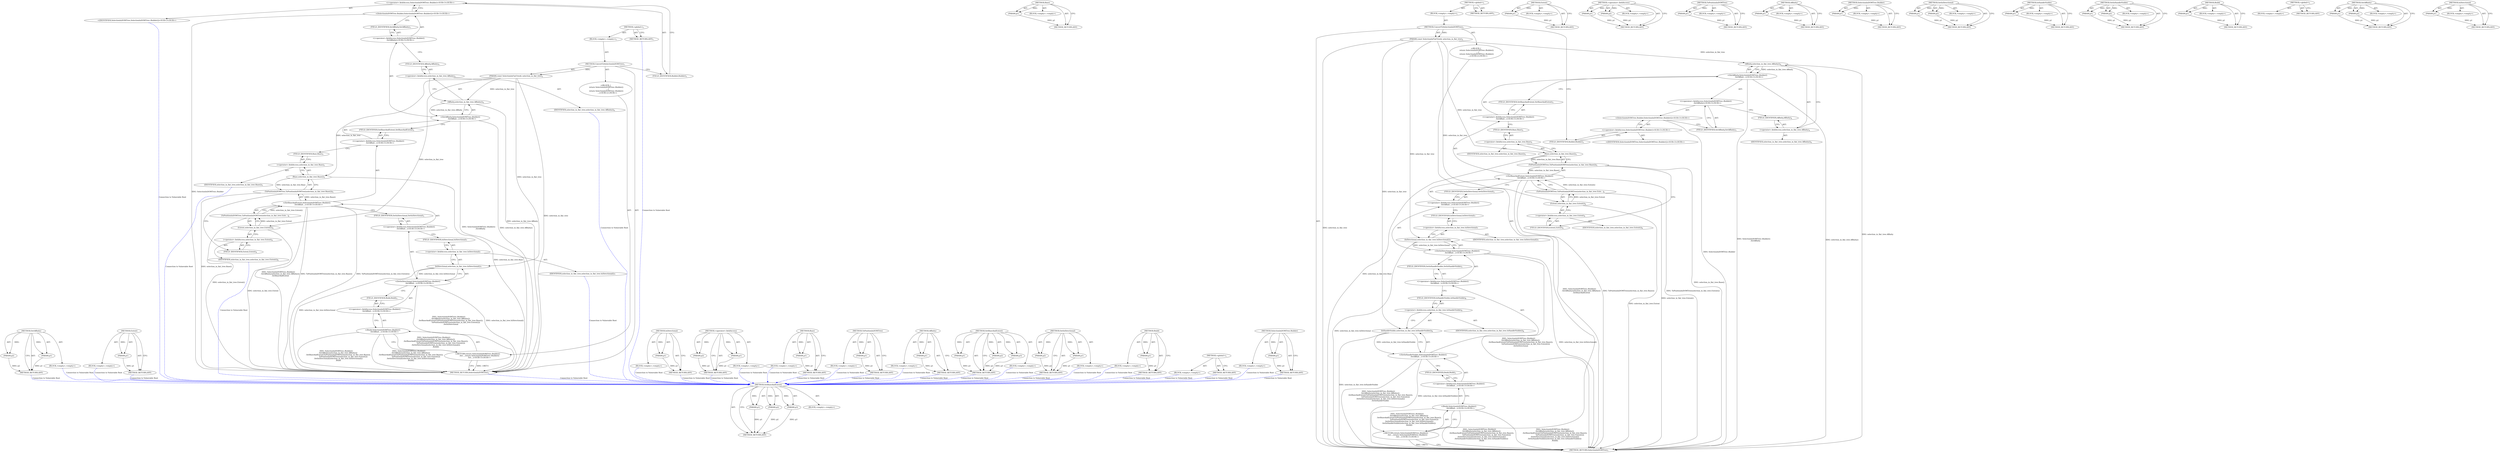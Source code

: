digraph "SelectionInDOMTree.Builder" {
vulnerable_91 [label=<(METHOD,SetBaseAndExtent)>];
vulnerable_92 [label=<(PARAM,p1)>];
vulnerable_93 [label=<(PARAM,p2)>];
vulnerable_94 [label=<(PARAM,p3)>];
vulnerable_95 [label=<(BLOCK,&lt;empty&gt;,&lt;empty&gt;)>];
vulnerable_96 [label=<(METHOD_RETURN,ANY)>];
vulnerable_114 [label=<(METHOD,Base)>];
vulnerable_115 [label=<(PARAM,p1)>];
vulnerable_116 [label=<(BLOCK,&lt;empty&gt;,&lt;empty&gt;)>];
vulnerable_117 [label=<(METHOD_RETURN,ANY)>];
vulnerable_6 [label=<(METHOD,&lt;global&gt;)<SUB>1</SUB>>];
vulnerable_7 [label=<(BLOCK,&lt;empty&gt;,&lt;empty&gt;)<SUB>1</SUB>>];
vulnerable_8 [label=<(METHOD,ConvertToSelectionInDOMTree)<SUB>1</SUB>>];
vulnerable_9 [label=<(PARAM,const SelectionInFlatTree&amp; selection_in_flat_tree)<SUB>2</SUB>>];
vulnerable_10 [label="<(BLOCK,{
  return SelectionInDOMTree::Builder()
      ...,{
  return SelectionInDOMTree::Builder()
      ...)<SUB>2</SUB>>"];
vulnerable_11 [label="<(RETURN,return SelectionInDOMTree::Builder()
      .Set...,return SelectionInDOMTree::Builder()
      .Set...)<SUB>3</SUB>>"];
vulnerable_12 [label="<(Build,SelectionInDOMTree::Builder()
      .SetAffinit...)<SUB>3</SUB>>"];
vulnerable_13 [label="<(&lt;operator&gt;.fieldAccess,SelectionInDOMTree::Builder()
      .SetAffinit...)<SUB>3</SUB>>"];
vulnerable_14 [label="<(SetIsHandleVisible,SelectionInDOMTree::Builder()
      .SetAffinit...)<SUB>3</SUB>>"];
vulnerable_15 [label="<(&lt;operator&gt;.fieldAccess,SelectionInDOMTree::Builder()
      .SetAffinit...)<SUB>3</SUB>>"];
vulnerable_16 [label="<(SetIsDirectional,SelectionInDOMTree::Builder()
      .SetAffinit...)<SUB>3</SUB>>"];
vulnerable_17 [label="<(&lt;operator&gt;.fieldAccess,SelectionInDOMTree::Builder()
      .SetAffinit...)<SUB>3</SUB>>"];
vulnerable_18 [label="<(SetBaseAndExtent,SelectionInDOMTree::Builder()
      .SetAffinit...)<SUB>3</SUB>>"];
vulnerable_19 [label="<(&lt;operator&gt;.fieldAccess,SelectionInDOMTree::Builder()
      .SetAffinit...)<SUB>3</SUB>>"];
vulnerable_20 [label="<(SetAffinity,SelectionInDOMTree::Builder()
      .SetAffinit...)<SUB>3</SUB>>"];
vulnerable_21 [label="<(&lt;operator&gt;.fieldAccess,SelectionInDOMTree::Builder()
      .SetAffinity)<SUB>3</SUB>>"];
vulnerable_22 [label="<(SelectionInDOMTree.Builder,SelectionInDOMTree::Builder())<SUB>3</SUB>>"];
vulnerable_23 [label="<(&lt;operator&gt;.fieldAccess,SelectionInDOMTree::Builder)<SUB>3</SUB>>"];
vulnerable_24 [label="<(IDENTIFIER,SelectionInDOMTree,SelectionInDOMTree::Builder())<SUB>3</SUB>>"];
vulnerable_25 [label=<(FIELD_IDENTIFIER,Builder,Builder)<SUB>3</SUB>>];
vulnerable_26 [label=<(FIELD_IDENTIFIER,SetAffinity,SetAffinity)<SUB>3</SUB>>];
vulnerable_27 [label=<(Affinity,selection_in_flat_tree.Affinity())<SUB>4</SUB>>];
vulnerable_28 [label=<(&lt;operator&gt;.fieldAccess,selection_in_flat_tree.Affinity)<SUB>4</SUB>>];
vulnerable_29 [label=<(IDENTIFIER,selection_in_flat_tree,selection_in_flat_tree.Affinity())<SUB>4</SUB>>];
vulnerable_30 [label=<(FIELD_IDENTIFIER,Affinity,Affinity)<SUB>4</SUB>>];
vulnerable_31 [label=<(FIELD_IDENTIFIER,SetBaseAndExtent,SetBaseAndExtent)<SUB>3</SUB>>];
vulnerable_32 [label=<(ToPositionInDOMTree,ToPositionInDOMTree(selection_in_flat_tree.Base()))<SUB>5</SUB>>];
vulnerable_33 [label=<(Base,selection_in_flat_tree.Base())<SUB>5</SUB>>];
vulnerable_34 [label=<(&lt;operator&gt;.fieldAccess,selection_in_flat_tree.Base)<SUB>5</SUB>>];
vulnerable_35 [label=<(IDENTIFIER,selection_in_flat_tree,selection_in_flat_tree.Base())<SUB>5</SUB>>];
vulnerable_36 [label=<(FIELD_IDENTIFIER,Base,Base)<SUB>5</SUB>>];
vulnerable_37 [label=<(ToPositionInDOMTree,ToPositionInDOMTree(selection_in_flat_tree.Exte...)<SUB>6</SUB>>];
vulnerable_38 [label=<(Extent,selection_in_flat_tree.Extent())<SUB>6</SUB>>];
vulnerable_39 [label=<(&lt;operator&gt;.fieldAccess,selection_in_flat_tree.Extent)<SUB>6</SUB>>];
vulnerable_40 [label=<(IDENTIFIER,selection_in_flat_tree,selection_in_flat_tree.Extent())<SUB>6</SUB>>];
vulnerable_41 [label=<(FIELD_IDENTIFIER,Extent,Extent)<SUB>6</SUB>>];
vulnerable_42 [label=<(FIELD_IDENTIFIER,SetIsDirectional,SetIsDirectional)<SUB>3</SUB>>];
vulnerable_43 [label=<(IsDirectional,selection_in_flat_tree.IsDirectional())<SUB>7</SUB>>];
vulnerable_44 [label=<(&lt;operator&gt;.fieldAccess,selection_in_flat_tree.IsDirectional)<SUB>7</SUB>>];
vulnerable_45 [label=<(IDENTIFIER,selection_in_flat_tree,selection_in_flat_tree.IsDirectional())<SUB>7</SUB>>];
vulnerable_46 [label=<(FIELD_IDENTIFIER,IsDirectional,IsDirectional)<SUB>7</SUB>>];
vulnerable_47 [label=<(FIELD_IDENTIFIER,SetIsHandleVisible,SetIsHandleVisible)<SUB>3</SUB>>];
vulnerable_48 [label=<(IsHandleVisible,selection_in_flat_tree.IsHandleVisible())<SUB>8</SUB>>];
vulnerable_49 [label=<(&lt;operator&gt;.fieldAccess,selection_in_flat_tree.IsHandleVisible)<SUB>8</SUB>>];
vulnerable_50 [label=<(IDENTIFIER,selection_in_flat_tree,selection_in_flat_tree.IsHandleVisible())<SUB>8</SUB>>];
vulnerable_51 [label=<(FIELD_IDENTIFIER,IsHandleVisible,IsHandleVisible)<SUB>8</SUB>>];
vulnerable_52 [label=<(FIELD_IDENTIFIER,Build,Build)<SUB>3</SUB>>];
vulnerable_53 [label=<(METHOD_RETURN,SelectionInDOMTree)<SUB>1</SUB>>];
vulnerable_55 [label=<(METHOD_RETURN,ANY)<SUB>1</SUB>>];
vulnerable_118 [label=<(METHOD,Extent)>];
vulnerable_119 [label=<(PARAM,p1)>];
vulnerable_120 [label=<(BLOCK,&lt;empty&gt;,&lt;empty&gt;)>];
vulnerable_121 [label=<(METHOD_RETURN,ANY)>];
vulnerable_76 [label=<(METHOD,&lt;operator&gt;.fieldAccess)>];
vulnerable_77 [label=<(PARAM,p1)>];
vulnerable_78 [label=<(PARAM,p2)>];
vulnerable_79 [label=<(BLOCK,&lt;empty&gt;,&lt;empty&gt;)>];
vulnerable_80 [label=<(METHOD_RETURN,ANY)>];
vulnerable_110 [label=<(METHOD,ToPositionInDOMTree)>];
vulnerable_111 [label=<(PARAM,p1)>];
vulnerable_112 [label=<(BLOCK,&lt;empty&gt;,&lt;empty&gt;)>];
vulnerable_113 [label=<(METHOD_RETURN,ANY)>];
vulnerable_106 [label=<(METHOD,Affinity)>];
vulnerable_107 [label=<(PARAM,p1)>];
vulnerable_108 [label=<(BLOCK,&lt;empty&gt;,&lt;empty&gt;)>];
vulnerable_109 [label=<(METHOD_RETURN,ANY)>];
vulnerable_102 [label=<(METHOD,SelectionInDOMTree.Builder)>];
vulnerable_103 [label=<(PARAM,p1)>];
vulnerable_104 [label=<(BLOCK,&lt;empty&gt;,&lt;empty&gt;)>];
vulnerable_105 [label=<(METHOD_RETURN,ANY)>];
vulnerable_86 [label=<(METHOD,SetIsDirectional)>];
vulnerable_87 [label=<(PARAM,p1)>];
vulnerable_88 [label=<(PARAM,p2)>];
vulnerable_89 [label=<(BLOCK,&lt;empty&gt;,&lt;empty&gt;)>];
vulnerable_90 [label=<(METHOD_RETURN,ANY)>];
vulnerable_126 [label=<(METHOD,IsHandleVisible)>];
vulnerable_127 [label=<(PARAM,p1)>];
vulnerable_128 [label=<(BLOCK,&lt;empty&gt;,&lt;empty&gt;)>];
vulnerable_129 [label=<(METHOD_RETURN,ANY)>];
vulnerable_81 [label=<(METHOD,SetIsHandleVisible)>];
vulnerable_82 [label=<(PARAM,p1)>];
vulnerable_83 [label=<(PARAM,p2)>];
vulnerable_84 [label=<(BLOCK,&lt;empty&gt;,&lt;empty&gt;)>];
vulnerable_85 [label=<(METHOD_RETURN,ANY)>];
vulnerable_72 [label=<(METHOD,Build)>];
vulnerable_73 [label=<(PARAM,p1)>];
vulnerable_74 [label=<(BLOCK,&lt;empty&gt;,&lt;empty&gt;)>];
vulnerable_75 [label=<(METHOD_RETURN,ANY)>];
vulnerable_66 [label=<(METHOD,&lt;global&gt;)<SUB>1</SUB>>];
vulnerable_67 [label=<(BLOCK,&lt;empty&gt;,&lt;empty&gt;)>];
vulnerable_68 [label=<(METHOD_RETURN,ANY)>];
vulnerable_97 [label=<(METHOD,SetAffinity)>];
vulnerable_98 [label=<(PARAM,p1)>];
vulnerable_99 [label=<(PARAM,p2)>];
vulnerable_100 [label=<(BLOCK,&lt;empty&gt;,&lt;empty&gt;)>];
vulnerable_101 [label=<(METHOD_RETURN,ANY)>];
vulnerable_122 [label=<(METHOD,IsDirectional)>];
vulnerable_123 [label=<(PARAM,p1)>];
vulnerable_124 [label=<(BLOCK,&lt;empty&gt;,&lt;empty&gt;)>];
vulnerable_125 [label=<(METHOD_RETURN,ANY)>];
fixed_85 [label=<(METHOD,SetAffinity)>];
fixed_86 [label=<(PARAM,p1)>];
fixed_87 [label=<(PARAM,p2)>];
fixed_88 [label=<(BLOCK,&lt;empty&gt;,&lt;empty&gt;)>];
fixed_89 [label=<(METHOD_RETURN,ANY)>];
fixed_106 [label=<(METHOD,Extent)>];
fixed_107 [label=<(PARAM,p1)>];
fixed_108 [label=<(BLOCK,&lt;empty&gt;,&lt;empty&gt;)>];
fixed_109 [label=<(METHOD_RETURN,ANY)>];
fixed_6 [label=<(METHOD,&lt;global&gt;)<SUB>1</SUB>>];
fixed_7 [label=<(BLOCK,&lt;empty&gt;,&lt;empty&gt;)<SUB>1</SUB>>];
fixed_8 [label=<(METHOD,ConvertToSelectionInDOMTree)<SUB>1</SUB>>];
fixed_9 [label=<(PARAM,const SelectionInFlatTree&amp; selection_in_flat_tree)<SUB>2</SUB>>];
fixed_10 [label="<(BLOCK,{
  return SelectionInDOMTree::Builder()
      ...,{
  return SelectionInDOMTree::Builder()
      ...)<SUB>2</SUB>>"];
fixed_11 [label="<(RETURN,return SelectionInDOMTree::Builder()
      .Set...,return SelectionInDOMTree::Builder()
      .Set...)<SUB>3</SUB>>"];
fixed_12 [label="<(Build,SelectionInDOMTree::Builder()
      .SetAffinit...)<SUB>3</SUB>>"];
fixed_13 [label="<(&lt;operator&gt;.fieldAccess,SelectionInDOMTree::Builder()
      .SetAffinit...)<SUB>3</SUB>>"];
fixed_14 [label="<(SetIsDirectional,SelectionInDOMTree::Builder()
      .SetAffinit...)<SUB>3</SUB>>"];
fixed_15 [label="<(&lt;operator&gt;.fieldAccess,SelectionInDOMTree::Builder()
      .SetAffinit...)<SUB>3</SUB>>"];
fixed_16 [label="<(SetBaseAndExtent,SelectionInDOMTree::Builder()
      .SetAffinit...)<SUB>3</SUB>>"];
fixed_17 [label="<(&lt;operator&gt;.fieldAccess,SelectionInDOMTree::Builder()
      .SetAffinit...)<SUB>3</SUB>>"];
fixed_18 [label="<(SetAffinity,SelectionInDOMTree::Builder()
      .SetAffinit...)<SUB>3</SUB>>"];
fixed_19 [label="<(&lt;operator&gt;.fieldAccess,SelectionInDOMTree::Builder()
      .SetAffinity)<SUB>3</SUB>>"];
fixed_20 [label="<(SelectionInDOMTree.Builder,SelectionInDOMTree::Builder())<SUB>3</SUB>>"];
fixed_21 [label="<(&lt;operator&gt;.fieldAccess,SelectionInDOMTree::Builder)<SUB>3</SUB>>"];
fixed_22 [label="<(IDENTIFIER,SelectionInDOMTree,SelectionInDOMTree::Builder())<SUB>3</SUB>>"];
fixed_23 [label=<(FIELD_IDENTIFIER,Builder,Builder)<SUB>3</SUB>>];
fixed_24 [label=<(FIELD_IDENTIFIER,SetAffinity,SetAffinity)<SUB>3</SUB>>];
fixed_25 [label=<(Affinity,selection_in_flat_tree.Affinity())<SUB>4</SUB>>];
fixed_26 [label=<(&lt;operator&gt;.fieldAccess,selection_in_flat_tree.Affinity)<SUB>4</SUB>>];
fixed_27 [label=<(IDENTIFIER,selection_in_flat_tree,selection_in_flat_tree.Affinity())<SUB>4</SUB>>];
fixed_28 [label=<(FIELD_IDENTIFIER,Affinity,Affinity)<SUB>4</SUB>>];
fixed_29 [label=<(FIELD_IDENTIFIER,SetBaseAndExtent,SetBaseAndExtent)<SUB>3</SUB>>];
fixed_30 [label=<(ToPositionInDOMTree,ToPositionInDOMTree(selection_in_flat_tree.Base()))<SUB>5</SUB>>];
fixed_31 [label=<(Base,selection_in_flat_tree.Base())<SUB>5</SUB>>];
fixed_32 [label=<(&lt;operator&gt;.fieldAccess,selection_in_flat_tree.Base)<SUB>5</SUB>>];
fixed_33 [label=<(IDENTIFIER,selection_in_flat_tree,selection_in_flat_tree.Base())<SUB>5</SUB>>];
fixed_34 [label=<(FIELD_IDENTIFIER,Base,Base)<SUB>5</SUB>>];
fixed_35 [label=<(ToPositionInDOMTree,ToPositionInDOMTree(selection_in_flat_tree.Exte...)<SUB>6</SUB>>];
fixed_36 [label=<(Extent,selection_in_flat_tree.Extent())<SUB>6</SUB>>];
fixed_37 [label=<(&lt;operator&gt;.fieldAccess,selection_in_flat_tree.Extent)<SUB>6</SUB>>];
fixed_38 [label=<(IDENTIFIER,selection_in_flat_tree,selection_in_flat_tree.Extent())<SUB>6</SUB>>];
fixed_39 [label=<(FIELD_IDENTIFIER,Extent,Extent)<SUB>6</SUB>>];
fixed_40 [label=<(FIELD_IDENTIFIER,SetIsDirectional,SetIsDirectional)<SUB>3</SUB>>];
fixed_41 [label=<(IsDirectional,selection_in_flat_tree.IsDirectional())<SUB>7</SUB>>];
fixed_42 [label=<(&lt;operator&gt;.fieldAccess,selection_in_flat_tree.IsDirectional)<SUB>7</SUB>>];
fixed_43 [label=<(IDENTIFIER,selection_in_flat_tree,selection_in_flat_tree.IsDirectional())<SUB>7</SUB>>];
fixed_44 [label=<(FIELD_IDENTIFIER,IsDirectional,IsDirectional)<SUB>7</SUB>>];
fixed_45 [label=<(FIELD_IDENTIFIER,Build,Build)<SUB>3</SUB>>];
fixed_46 [label=<(METHOD_RETURN,SelectionInDOMTree)<SUB>1</SUB>>];
fixed_48 [label=<(METHOD_RETURN,ANY)<SUB>1</SUB>>];
fixed_110 [label=<(METHOD,IsDirectional)>];
fixed_111 [label=<(PARAM,p1)>];
fixed_112 [label=<(BLOCK,&lt;empty&gt;,&lt;empty&gt;)>];
fixed_113 [label=<(METHOD_RETURN,ANY)>];
fixed_69 [label=<(METHOD,&lt;operator&gt;.fieldAccess)>];
fixed_70 [label=<(PARAM,p1)>];
fixed_71 [label=<(PARAM,p2)>];
fixed_72 [label=<(BLOCK,&lt;empty&gt;,&lt;empty&gt;)>];
fixed_73 [label=<(METHOD_RETURN,ANY)>];
fixed_102 [label=<(METHOD,Base)>];
fixed_103 [label=<(PARAM,p1)>];
fixed_104 [label=<(BLOCK,&lt;empty&gt;,&lt;empty&gt;)>];
fixed_105 [label=<(METHOD_RETURN,ANY)>];
fixed_98 [label=<(METHOD,ToPositionInDOMTree)>];
fixed_99 [label=<(PARAM,p1)>];
fixed_100 [label=<(BLOCK,&lt;empty&gt;,&lt;empty&gt;)>];
fixed_101 [label=<(METHOD_RETURN,ANY)>];
fixed_94 [label=<(METHOD,Affinity)>];
fixed_95 [label=<(PARAM,p1)>];
fixed_96 [label=<(BLOCK,&lt;empty&gt;,&lt;empty&gt;)>];
fixed_97 [label=<(METHOD_RETURN,ANY)>];
fixed_79 [label=<(METHOD,SetBaseAndExtent)>];
fixed_80 [label=<(PARAM,p1)>];
fixed_81 [label=<(PARAM,p2)>];
fixed_82 [label=<(PARAM,p3)>];
fixed_83 [label=<(BLOCK,&lt;empty&gt;,&lt;empty&gt;)>];
fixed_84 [label=<(METHOD_RETURN,ANY)>];
fixed_74 [label=<(METHOD,SetIsDirectional)>];
fixed_75 [label=<(PARAM,p1)>];
fixed_76 [label=<(PARAM,p2)>];
fixed_77 [label=<(BLOCK,&lt;empty&gt;,&lt;empty&gt;)>];
fixed_78 [label=<(METHOD_RETURN,ANY)>];
fixed_65 [label=<(METHOD,Build)>];
fixed_66 [label=<(PARAM,p1)>];
fixed_67 [label=<(BLOCK,&lt;empty&gt;,&lt;empty&gt;)>];
fixed_68 [label=<(METHOD_RETURN,ANY)>];
fixed_59 [label=<(METHOD,&lt;global&gt;)<SUB>1</SUB>>];
fixed_60 [label=<(BLOCK,&lt;empty&gt;,&lt;empty&gt;)>];
fixed_61 [label=<(METHOD_RETURN,ANY)>];
fixed_90 [label=<(METHOD,SelectionInDOMTree.Builder)>];
fixed_91 [label=<(PARAM,p1)>];
fixed_92 [label=<(BLOCK,&lt;empty&gt;,&lt;empty&gt;)>];
fixed_93 [label=<(METHOD_RETURN,ANY)>];
vulnerable_91 -> vulnerable_92  [key=0, label="AST: "];
vulnerable_91 -> vulnerable_92  [key=1, label="DDG: "];
vulnerable_91 -> vulnerable_95  [key=0, label="AST: "];
vulnerable_91 -> vulnerable_93  [key=0, label="AST: "];
vulnerable_91 -> vulnerable_93  [key=1, label="DDG: "];
vulnerable_91 -> vulnerable_96  [key=0, label="AST: "];
vulnerable_91 -> vulnerable_96  [key=1, label="CFG: "];
vulnerable_91 -> vulnerable_94  [key=0, label="AST: "];
vulnerable_91 -> vulnerable_94  [key=1, label="DDG: "];
vulnerable_92 -> vulnerable_96  [key=0, label="DDG: p1"];
vulnerable_93 -> vulnerable_96  [key=0, label="DDG: p2"];
vulnerable_94 -> vulnerable_96  [key=0, label="DDG: p3"];
vulnerable_114 -> vulnerable_115  [key=0, label="AST: "];
vulnerable_114 -> vulnerable_115  [key=1, label="DDG: "];
vulnerable_114 -> vulnerable_116  [key=0, label="AST: "];
vulnerable_114 -> vulnerable_117  [key=0, label="AST: "];
vulnerable_114 -> vulnerable_117  [key=1, label="CFG: "];
vulnerable_115 -> vulnerable_117  [key=0, label="DDG: p1"];
vulnerable_6 -> vulnerable_7  [key=0, label="AST: "];
vulnerable_6 -> vulnerable_55  [key=0, label="AST: "];
vulnerable_6 -> vulnerable_55  [key=1, label="CFG: "];
vulnerable_7 -> vulnerable_8  [key=0, label="AST: "];
vulnerable_8 -> vulnerable_9  [key=0, label="AST: "];
vulnerable_8 -> vulnerable_9  [key=1, label="DDG: "];
vulnerable_8 -> vulnerable_10  [key=0, label="AST: "];
vulnerable_8 -> vulnerable_53  [key=0, label="AST: "];
vulnerable_8 -> vulnerable_25  [key=0, label="CFG: "];
vulnerable_9 -> vulnerable_53  [key=0, label="DDG: selection_in_flat_tree"];
vulnerable_9 -> vulnerable_48  [key=0, label="DDG: selection_in_flat_tree"];
vulnerable_9 -> vulnerable_43  [key=0, label="DDG: selection_in_flat_tree"];
vulnerable_9 -> vulnerable_33  [key=0, label="DDG: selection_in_flat_tree"];
vulnerable_9 -> vulnerable_38  [key=0, label="DDG: selection_in_flat_tree"];
vulnerable_9 -> vulnerable_27  [key=0, label="DDG: selection_in_flat_tree"];
vulnerable_10 -> vulnerable_11  [key=0, label="AST: "];
vulnerable_11 -> vulnerable_12  [key=0, label="AST: "];
vulnerable_11 -> vulnerable_53  [key=0, label="CFG: "];
vulnerable_11 -> vulnerable_53  [key=1, label="DDG: &lt;RET&gt;"];
vulnerable_12 -> vulnerable_13  [key=0, label="AST: "];
vulnerable_12 -> vulnerable_11  [key=0, label="CFG: "];
vulnerable_12 -> vulnerable_11  [key=1, label="DDG: SelectionInDOMTree::Builder()
      .SetAffinity(selection_in_flat_tree.Affinity())
       .SetBaseAndExtent(ToPositionInDOMTree(selection_in_flat_tree.Base()),
                         ToPositionInDOMTree(selection_in_flat_tree.Extent()))
       .SetIsDirectional(selection_in_flat_tree.IsDirectional())
      .SetIsHandleVisible(selection_in_flat_tree.IsHandleVisible())
       .Build()"];
vulnerable_12 -> vulnerable_53  [key=0, label="DDG: SelectionInDOMTree::Builder()
      .SetAffinity(selection_in_flat_tree.Affinity())
       .SetBaseAndExtent(ToPositionInDOMTree(selection_in_flat_tree.Base()),
                         ToPositionInDOMTree(selection_in_flat_tree.Extent()))
       .SetIsDirectional(selection_in_flat_tree.IsDirectional())
      .SetIsHandleVisible(selection_in_flat_tree.IsHandleVisible())
       .Build"];
vulnerable_12 -> vulnerable_53  [key=1, label="DDG: SelectionInDOMTree::Builder()
      .SetAffinity(selection_in_flat_tree.Affinity())
       .SetBaseAndExtent(ToPositionInDOMTree(selection_in_flat_tree.Base()),
                         ToPositionInDOMTree(selection_in_flat_tree.Extent()))
       .SetIsDirectional(selection_in_flat_tree.IsDirectional())
      .SetIsHandleVisible(selection_in_flat_tree.IsHandleVisible())
       .Build()"];
vulnerable_13 -> vulnerable_14  [key=0, label="AST: "];
vulnerable_13 -> vulnerable_52  [key=0, label="AST: "];
vulnerable_13 -> vulnerable_12  [key=0, label="CFG: "];
vulnerable_14 -> vulnerable_15  [key=0, label="AST: "];
vulnerable_14 -> vulnerable_48  [key=0, label="AST: "];
vulnerable_14 -> vulnerable_52  [key=0, label="CFG: "];
vulnerable_14 -> vulnerable_53  [key=0, label="DDG: SelectionInDOMTree::Builder()
      .SetAffinity(selection_in_flat_tree.Affinity())
       .SetBaseAndExtent(ToPositionInDOMTree(selection_in_flat_tree.Base()),
                         ToPositionInDOMTree(selection_in_flat_tree.Extent()))
       .SetIsDirectional(selection_in_flat_tree.IsDirectional())
      .SetIsHandleVisible"];
vulnerable_14 -> vulnerable_53  [key=1, label="DDG: selection_in_flat_tree.IsHandleVisible()"];
vulnerable_15 -> vulnerable_16  [key=0, label="AST: "];
vulnerable_15 -> vulnerable_47  [key=0, label="AST: "];
vulnerable_15 -> vulnerable_51  [key=0, label="CFG: "];
vulnerable_16 -> vulnerable_17  [key=0, label="AST: "];
vulnerable_16 -> vulnerable_43  [key=0, label="AST: "];
vulnerable_16 -> vulnerable_47  [key=0, label="CFG: "];
vulnerable_16 -> vulnerable_53  [key=0, label="DDG: SelectionInDOMTree::Builder()
      .SetAffinity(selection_in_flat_tree.Affinity())
       .SetBaseAndExtent(ToPositionInDOMTree(selection_in_flat_tree.Base()),
                         ToPositionInDOMTree(selection_in_flat_tree.Extent()))
       .SetIsDirectional"];
vulnerable_16 -> vulnerable_53  [key=1, label="DDG: selection_in_flat_tree.IsDirectional()"];
vulnerable_17 -> vulnerable_18  [key=0, label="AST: "];
vulnerable_17 -> vulnerable_42  [key=0, label="AST: "];
vulnerable_17 -> vulnerable_46  [key=0, label="CFG: "];
vulnerable_18 -> vulnerable_19  [key=0, label="AST: "];
vulnerable_18 -> vulnerable_32  [key=0, label="AST: "];
vulnerable_18 -> vulnerable_37  [key=0, label="AST: "];
vulnerable_18 -> vulnerable_42  [key=0, label="CFG: "];
vulnerable_18 -> vulnerable_53  [key=0, label="DDG: SelectionInDOMTree::Builder()
      .SetAffinity(selection_in_flat_tree.Affinity())
       .SetBaseAndExtent"];
vulnerable_18 -> vulnerable_53  [key=1, label="DDG: ToPositionInDOMTree(selection_in_flat_tree.Base())"];
vulnerable_18 -> vulnerable_53  [key=2, label="DDG: ToPositionInDOMTree(selection_in_flat_tree.Extent())"];
vulnerable_19 -> vulnerable_20  [key=0, label="AST: "];
vulnerable_19 -> vulnerable_31  [key=0, label="AST: "];
vulnerable_19 -> vulnerable_36  [key=0, label="CFG: "];
vulnerable_20 -> vulnerable_21  [key=0, label="AST: "];
vulnerable_20 -> vulnerable_27  [key=0, label="AST: "];
vulnerable_20 -> vulnerable_31  [key=0, label="CFG: "];
vulnerable_20 -> vulnerable_53  [key=0, label="DDG: SelectionInDOMTree::Builder()
      .SetAffinity"];
vulnerable_20 -> vulnerable_53  [key=1, label="DDG: selection_in_flat_tree.Affinity()"];
vulnerable_21 -> vulnerable_22  [key=0, label="AST: "];
vulnerable_21 -> vulnerable_26  [key=0, label="AST: "];
vulnerable_21 -> vulnerable_30  [key=0, label="CFG: "];
vulnerable_22 -> vulnerable_23  [key=0, label="AST: "];
vulnerable_22 -> vulnerable_26  [key=0, label="CFG: "];
vulnerable_22 -> vulnerable_53  [key=0, label="DDG: SelectionInDOMTree::Builder"];
vulnerable_23 -> vulnerable_24  [key=0, label="AST: "];
vulnerable_23 -> vulnerable_25  [key=0, label="AST: "];
vulnerable_23 -> vulnerable_22  [key=0, label="CFG: "];
vulnerable_25 -> vulnerable_23  [key=0, label="CFG: "];
vulnerable_26 -> vulnerable_21  [key=0, label="CFG: "];
vulnerable_27 -> vulnerable_28  [key=0, label="AST: "];
vulnerable_27 -> vulnerable_20  [key=0, label="CFG: "];
vulnerable_27 -> vulnerable_20  [key=1, label="DDG: selection_in_flat_tree.Affinity"];
vulnerable_27 -> vulnerable_53  [key=0, label="DDG: selection_in_flat_tree.Affinity"];
vulnerable_28 -> vulnerable_29  [key=0, label="AST: "];
vulnerable_28 -> vulnerable_30  [key=0, label="AST: "];
vulnerable_28 -> vulnerable_27  [key=0, label="CFG: "];
vulnerable_30 -> vulnerable_28  [key=0, label="CFG: "];
vulnerable_31 -> vulnerable_19  [key=0, label="CFG: "];
vulnerable_32 -> vulnerable_33  [key=0, label="AST: "];
vulnerable_32 -> vulnerable_41  [key=0, label="CFG: "];
vulnerable_32 -> vulnerable_53  [key=0, label="DDG: selection_in_flat_tree.Base()"];
vulnerable_32 -> vulnerable_18  [key=0, label="DDG: selection_in_flat_tree.Base()"];
vulnerable_33 -> vulnerable_34  [key=0, label="AST: "];
vulnerable_33 -> vulnerable_32  [key=0, label="CFG: "];
vulnerable_33 -> vulnerable_32  [key=1, label="DDG: selection_in_flat_tree.Base"];
vulnerable_33 -> vulnerable_53  [key=0, label="DDG: selection_in_flat_tree.Base"];
vulnerable_34 -> vulnerable_35  [key=0, label="AST: "];
vulnerable_34 -> vulnerable_36  [key=0, label="AST: "];
vulnerable_34 -> vulnerable_33  [key=0, label="CFG: "];
vulnerable_36 -> vulnerable_34  [key=0, label="CFG: "];
vulnerable_37 -> vulnerable_38  [key=0, label="AST: "];
vulnerable_37 -> vulnerable_18  [key=0, label="CFG: "];
vulnerable_37 -> vulnerable_18  [key=1, label="DDG: selection_in_flat_tree.Extent()"];
vulnerable_37 -> vulnerable_53  [key=0, label="DDG: selection_in_flat_tree.Extent()"];
vulnerable_38 -> vulnerable_39  [key=0, label="AST: "];
vulnerable_38 -> vulnerable_37  [key=0, label="CFG: "];
vulnerable_38 -> vulnerable_37  [key=1, label="DDG: selection_in_flat_tree.Extent"];
vulnerable_38 -> vulnerable_53  [key=0, label="DDG: selection_in_flat_tree.Extent"];
vulnerable_39 -> vulnerable_40  [key=0, label="AST: "];
vulnerable_39 -> vulnerable_41  [key=0, label="AST: "];
vulnerable_39 -> vulnerable_38  [key=0, label="CFG: "];
vulnerable_41 -> vulnerable_39  [key=0, label="CFG: "];
vulnerable_42 -> vulnerable_17  [key=0, label="CFG: "];
vulnerable_43 -> vulnerable_44  [key=0, label="AST: "];
vulnerable_43 -> vulnerable_16  [key=0, label="CFG: "];
vulnerable_43 -> vulnerable_16  [key=1, label="DDG: selection_in_flat_tree.IsDirectional"];
vulnerable_43 -> vulnerable_53  [key=0, label="DDG: selection_in_flat_tree.IsDirectional"];
vulnerable_44 -> vulnerable_45  [key=0, label="AST: "];
vulnerable_44 -> vulnerable_46  [key=0, label="AST: "];
vulnerable_44 -> vulnerable_43  [key=0, label="CFG: "];
vulnerable_46 -> vulnerable_44  [key=0, label="CFG: "];
vulnerable_47 -> vulnerable_15  [key=0, label="CFG: "];
vulnerable_48 -> vulnerable_49  [key=0, label="AST: "];
vulnerable_48 -> vulnerable_14  [key=0, label="CFG: "];
vulnerable_48 -> vulnerable_14  [key=1, label="DDG: selection_in_flat_tree.IsHandleVisible"];
vulnerable_48 -> vulnerable_53  [key=0, label="DDG: selection_in_flat_tree.IsHandleVisible"];
vulnerable_49 -> vulnerable_50  [key=0, label="AST: "];
vulnerable_49 -> vulnerable_51  [key=0, label="AST: "];
vulnerable_49 -> vulnerable_48  [key=0, label="CFG: "];
vulnerable_51 -> vulnerable_49  [key=0, label="CFG: "];
vulnerable_52 -> vulnerable_13  [key=0, label="CFG: "];
vulnerable_118 -> vulnerable_119  [key=0, label="AST: "];
vulnerable_118 -> vulnerable_119  [key=1, label="DDG: "];
vulnerable_118 -> vulnerable_120  [key=0, label="AST: "];
vulnerable_118 -> vulnerable_121  [key=0, label="AST: "];
vulnerable_118 -> vulnerable_121  [key=1, label="CFG: "];
vulnerable_119 -> vulnerable_121  [key=0, label="DDG: p1"];
vulnerable_76 -> vulnerable_77  [key=0, label="AST: "];
vulnerable_76 -> vulnerable_77  [key=1, label="DDG: "];
vulnerable_76 -> vulnerable_79  [key=0, label="AST: "];
vulnerable_76 -> vulnerable_78  [key=0, label="AST: "];
vulnerable_76 -> vulnerable_78  [key=1, label="DDG: "];
vulnerable_76 -> vulnerable_80  [key=0, label="AST: "];
vulnerable_76 -> vulnerable_80  [key=1, label="CFG: "];
vulnerable_77 -> vulnerable_80  [key=0, label="DDG: p1"];
vulnerable_78 -> vulnerable_80  [key=0, label="DDG: p2"];
vulnerable_110 -> vulnerable_111  [key=0, label="AST: "];
vulnerable_110 -> vulnerable_111  [key=1, label="DDG: "];
vulnerable_110 -> vulnerable_112  [key=0, label="AST: "];
vulnerable_110 -> vulnerable_113  [key=0, label="AST: "];
vulnerable_110 -> vulnerable_113  [key=1, label="CFG: "];
vulnerable_111 -> vulnerable_113  [key=0, label="DDG: p1"];
vulnerable_106 -> vulnerable_107  [key=0, label="AST: "];
vulnerable_106 -> vulnerable_107  [key=1, label="DDG: "];
vulnerable_106 -> vulnerable_108  [key=0, label="AST: "];
vulnerable_106 -> vulnerable_109  [key=0, label="AST: "];
vulnerable_106 -> vulnerable_109  [key=1, label="CFG: "];
vulnerable_107 -> vulnerable_109  [key=0, label="DDG: p1"];
vulnerable_102 -> vulnerable_103  [key=0, label="AST: "];
vulnerable_102 -> vulnerable_103  [key=1, label="DDG: "];
vulnerable_102 -> vulnerable_104  [key=0, label="AST: "];
vulnerable_102 -> vulnerable_105  [key=0, label="AST: "];
vulnerable_102 -> vulnerable_105  [key=1, label="CFG: "];
vulnerable_103 -> vulnerable_105  [key=0, label="DDG: p1"];
vulnerable_86 -> vulnerable_87  [key=0, label="AST: "];
vulnerable_86 -> vulnerable_87  [key=1, label="DDG: "];
vulnerable_86 -> vulnerable_89  [key=0, label="AST: "];
vulnerable_86 -> vulnerable_88  [key=0, label="AST: "];
vulnerable_86 -> vulnerable_88  [key=1, label="DDG: "];
vulnerable_86 -> vulnerable_90  [key=0, label="AST: "];
vulnerable_86 -> vulnerable_90  [key=1, label="CFG: "];
vulnerable_87 -> vulnerable_90  [key=0, label="DDG: p1"];
vulnerable_88 -> vulnerable_90  [key=0, label="DDG: p2"];
vulnerable_126 -> vulnerable_127  [key=0, label="AST: "];
vulnerable_126 -> vulnerable_127  [key=1, label="DDG: "];
vulnerable_126 -> vulnerable_128  [key=0, label="AST: "];
vulnerable_126 -> vulnerable_129  [key=0, label="AST: "];
vulnerable_126 -> vulnerable_129  [key=1, label="CFG: "];
vulnerable_127 -> vulnerable_129  [key=0, label="DDG: p1"];
vulnerable_81 -> vulnerable_82  [key=0, label="AST: "];
vulnerable_81 -> vulnerable_82  [key=1, label="DDG: "];
vulnerable_81 -> vulnerable_84  [key=0, label="AST: "];
vulnerable_81 -> vulnerable_83  [key=0, label="AST: "];
vulnerable_81 -> vulnerable_83  [key=1, label="DDG: "];
vulnerable_81 -> vulnerable_85  [key=0, label="AST: "];
vulnerable_81 -> vulnerable_85  [key=1, label="CFG: "];
vulnerable_82 -> vulnerable_85  [key=0, label="DDG: p1"];
vulnerable_83 -> vulnerable_85  [key=0, label="DDG: p2"];
vulnerable_72 -> vulnerable_73  [key=0, label="AST: "];
vulnerable_72 -> vulnerable_73  [key=1, label="DDG: "];
vulnerable_72 -> vulnerable_74  [key=0, label="AST: "];
vulnerable_72 -> vulnerable_75  [key=0, label="AST: "];
vulnerable_72 -> vulnerable_75  [key=1, label="CFG: "];
vulnerable_73 -> vulnerable_75  [key=0, label="DDG: p1"];
vulnerable_66 -> vulnerable_67  [key=0, label="AST: "];
vulnerable_66 -> vulnerable_68  [key=0, label="AST: "];
vulnerable_66 -> vulnerable_68  [key=1, label="CFG: "];
vulnerable_97 -> vulnerable_98  [key=0, label="AST: "];
vulnerable_97 -> vulnerable_98  [key=1, label="DDG: "];
vulnerable_97 -> vulnerable_100  [key=0, label="AST: "];
vulnerable_97 -> vulnerable_99  [key=0, label="AST: "];
vulnerable_97 -> vulnerable_99  [key=1, label="DDG: "];
vulnerable_97 -> vulnerable_101  [key=0, label="AST: "];
vulnerable_97 -> vulnerable_101  [key=1, label="CFG: "];
vulnerable_98 -> vulnerable_101  [key=0, label="DDG: p1"];
vulnerable_99 -> vulnerable_101  [key=0, label="DDG: p2"];
vulnerable_122 -> vulnerable_123  [key=0, label="AST: "];
vulnerable_122 -> vulnerable_123  [key=1, label="DDG: "];
vulnerable_122 -> vulnerable_124  [key=0, label="AST: "];
vulnerable_122 -> vulnerable_125  [key=0, label="AST: "];
vulnerable_122 -> vulnerable_125  [key=1, label="CFG: "];
vulnerable_123 -> vulnerable_125  [key=0, label="DDG: p1"];
fixed_85 -> fixed_86  [key=0, label="AST: "];
fixed_85 -> fixed_86  [key=1, label="DDG: "];
fixed_85 -> fixed_88  [key=0, label="AST: "];
fixed_85 -> fixed_87  [key=0, label="AST: "];
fixed_85 -> fixed_87  [key=1, label="DDG: "];
fixed_85 -> fixed_89  [key=0, label="AST: "];
fixed_85 -> fixed_89  [key=1, label="CFG: "];
fixed_86 -> fixed_89  [key=0, label="DDG: p1"];
fixed_87 -> fixed_89  [key=0, label="DDG: p2"];
fixed_88 -> vulnerable_91  [color=blue, key=0, label="Connection to Vulnerable Root", penwidth="2.0", style=dashed];
fixed_89 -> vulnerable_91  [color=blue, key=0, label="Connection to Vulnerable Root", penwidth="2.0", style=dashed];
fixed_106 -> fixed_107  [key=0, label="AST: "];
fixed_106 -> fixed_107  [key=1, label="DDG: "];
fixed_106 -> fixed_108  [key=0, label="AST: "];
fixed_106 -> fixed_109  [key=0, label="AST: "];
fixed_106 -> fixed_109  [key=1, label="CFG: "];
fixed_107 -> fixed_109  [key=0, label="DDG: p1"];
fixed_108 -> vulnerable_91  [color=blue, key=0, label="Connection to Vulnerable Root", penwidth="2.0", style=dashed];
fixed_109 -> vulnerable_91  [color=blue, key=0, label="Connection to Vulnerable Root", penwidth="2.0", style=dashed];
fixed_6 -> fixed_7  [key=0, label="AST: "];
fixed_6 -> fixed_48  [key=0, label="AST: "];
fixed_6 -> fixed_48  [key=1, label="CFG: "];
fixed_7 -> fixed_8  [key=0, label="AST: "];
fixed_8 -> fixed_9  [key=0, label="AST: "];
fixed_8 -> fixed_9  [key=1, label="DDG: "];
fixed_8 -> fixed_10  [key=0, label="AST: "];
fixed_8 -> fixed_46  [key=0, label="AST: "];
fixed_8 -> fixed_23  [key=0, label="CFG: "];
fixed_9 -> fixed_46  [key=0, label="DDG: selection_in_flat_tree"];
fixed_9 -> fixed_41  [key=0, label="DDG: selection_in_flat_tree"];
fixed_9 -> fixed_31  [key=0, label="DDG: selection_in_flat_tree"];
fixed_9 -> fixed_36  [key=0, label="DDG: selection_in_flat_tree"];
fixed_9 -> fixed_25  [key=0, label="DDG: selection_in_flat_tree"];
fixed_10 -> fixed_11  [key=0, label="AST: "];
fixed_11 -> fixed_12  [key=0, label="AST: "];
fixed_11 -> fixed_46  [key=0, label="CFG: "];
fixed_11 -> fixed_46  [key=1, label="DDG: &lt;RET&gt;"];
fixed_12 -> fixed_13  [key=0, label="AST: "];
fixed_12 -> fixed_11  [key=0, label="CFG: "];
fixed_12 -> fixed_11  [key=1, label="DDG: SelectionInDOMTree::Builder()
      .SetAffinity(selection_in_flat_tree.Affinity())
       .SetBaseAndExtent(ToPositionInDOMTree(selection_in_flat_tree.Base()),
                         ToPositionInDOMTree(selection_in_flat_tree.Extent()))
       .SetIsDirectional(selection_in_flat_tree.IsDirectional())
       .Build()"];
fixed_12 -> fixed_46  [key=0, label="DDG: SelectionInDOMTree::Builder()
      .SetAffinity(selection_in_flat_tree.Affinity())
       .SetBaseAndExtent(ToPositionInDOMTree(selection_in_flat_tree.Base()),
                         ToPositionInDOMTree(selection_in_flat_tree.Extent()))
       .SetIsDirectional(selection_in_flat_tree.IsDirectional())
       .Build"];
fixed_12 -> fixed_46  [key=1, label="DDG: SelectionInDOMTree::Builder()
      .SetAffinity(selection_in_flat_tree.Affinity())
       .SetBaseAndExtent(ToPositionInDOMTree(selection_in_flat_tree.Base()),
                         ToPositionInDOMTree(selection_in_flat_tree.Extent()))
       .SetIsDirectional(selection_in_flat_tree.IsDirectional())
       .Build()"];
fixed_13 -> fixed_14  [key=0, label="AST: "];
fixed_13 -> fixed_45  [key=0, label="AST: "];
fixed_13 -> fixed_12  [key=0, label="CFG: "];
fixed_14 -> fixed_15  [key=0, label="AST: "];
fixed_14 -> fixed_41  [key=0, label="AST: "];
fixed_14 -> fixed_45  [key=0, label="CFG: "];
fixed_14 -> fixed_46  [key=0, label="DDG: SelectionInDOMTree::Builder()
      .SetAffinity(selection_in_flat_tree.Affinity())
       .SetBaseAndExtent(ToPositionInDOMTree(selection_in_flat_tree.Base()),
                         ToPositionInDOMTree(selection_in_flat_tree.Extent()))
       .SetIsDirectional"];
fixed_14 -> fixed_46  [key=1, label="DDG: selection_in_flat_tree.IsDirectional()"];
fixed_15 -> fixed_16  [key=0, label="AST: "];
fixed_15 -> fixed_40  [key=0, label="AST: "];
fixed_15 -> fixed_44  [key=0, label="CFG: "];
fixed_16 -> fixed_17  [key=0, label="AST: "];
fixed_16 -> fixed_30  [key=0, label="AST: "];
fixed_16 -> fixed_35  [key=0, label="AST: "];
fixed_16 -> fixed_40  [key=0, label="CFG: "];
fixed_16 -> fixed_46  [key=0, label="DDG: SelectionInDOMTree::Builder()
      .SetAffinity(selection_in_flat_tree.Affinity())
       .SetBaseAndExtent"];
fixed_16 -> fixed_46  [key=1, label="DDG: ToPositionInDOMTree(selection_in_flat_tree.Base())"];
fixed_16 -> fixed_46  [key=2, label="DDG: ToPositionInDOMTree(selection_in_flat_tree.Extent())"];
fixed_17 -> fixed_18  [key=0, label="AST: "];
fixed_17 -> fixed_29  [key=0, label="AST: "];
fixed_17 -> fixed_34  [key=0, label="CFG: "];
fixed_18 -> fixed_19  [key=0, label="AST: "];
fixed_18 -> fixed_25  [key=0, label="AST: "];
fixed_18 -> fixed_29  [key=0, label="CFG: "];
fixed_18 -> fixed_46  [key=0, label="DDG: SelectionInDOMTree::Builder()
      .SetAffinity"];
fixed_18 -> fixed_46  [key=1, label="DDG: selection_in_flat_tree.Affinity()"];
fixed_19 -> fixed_20  [key=0, label="AST: "];
fixed_19 -> fixed_24  [key=0, label="AST: "];
fixed_19 -> fixed_28  [key=0, label="CFG: "];
fixed_20 -> fixed_21  [key=0, label="AST: "];
fixed_20 -> fixed_24  [key=0, label="CFG: "];
fixed_20 -> fixed_46  [key=0, label="DDG: SelectionInDOMTree::Builder"];
fixed_21 -> fixed_22  [key=0, label="AST: "];
fixed_21 -> fixed_23  [key=0, label="AST: "];
fixed_21 -> fixed_20  [key=0, label="CFG: "];
fixed_22 -> vulnerable_91  [color=blue, key=0, label="Connection to Vulnerable Root", penwidth="2.0", style=dashed];
fixed_23 -> fixed_21  [key=0, label="CFG: "];
fixed_24 -> fixed_19  [key=0, label="CFG: "];
fixed_25 -> fixed_26  [key=0, label="AST: "];
fixed_25 -> fixed_18  [key=0, label="CFG: "];
fixed_25 -> fixed_18  [key=1, label="DDG: selection_in_flat_tree.Affinity"];
fixed_25 -> fixed_46  [key=0, label="DDG: selection_in_flat_tree.Affinity"];
fixed_26 -> fixed_27  [key=0, label="AST: "];
fixed_26 -> fixed_28  [key=0, label="AST: "];
fixed_26 -> fixed_25  [key=0, label="CFG: "];
fixed_27 -> vulnerable_91  [color=blue, key=0, label="Connection to Vulnerable Root", penwidth="2.0", style=dashed];
fixed_28 -> fixed_26  [key=0, label="CFG: "];
fixed_29 -> fixed_17  [key=0, label="CFG: "];
fixed_30 -> fixed_31  [key=0, label="AST: "];
fixed_30 -> fixed_39  [key=0, label="CFG: "];
fixed_30 -> fixed_46  [key=0, label="DDG: selection_in_flat_tree.Base()"];
fixed_30 -> fixed_16  [key=0, label="DDG: selection_in_flat_tree.Base()"];
fixed_31 -> fixed_32  [key=0, label="AST: "];
fixed_31 -> fixed_30  [key=0, label="CFG: "];
fixed_31 -> fixed_30  [key=1, label="DDG: selection_in_flat_tree.Base"];
fixed_31 -> fixed_46  [key=0, label="DDG: selection_in_flat_tree.Base"];
fixed_32 -> fixed_33  [key=0, label="AST: "];
fixed_32 -> fixed_34  [key=0, label="AST: "];
fixed_32 -> fixed_31  [key=0, label="CFG: "];
fixed_33 -> vulnerable_91  [color=blue, key=0, label="Connection to Vulnerable Root", penwidth="2.0", style=dashed];
fixed_34 -> fixed_32  [key=0, label="CFG: "];
fixed_35 -> fixed_36  [key=0, label="AST: "];
fixed_35 -> fixed_16  [key=0, label="CFG: "];
fixed_35 -> fixed_16  [key=1, label="DDG: selection_in_flat_tree.Extent()"];
fixed_35 -> fixed_46  [key=0, label="DDG: selection_in_flat_tree.Extent()"];
fixed_36 -> fixed_37  [key=0, label="AST: "];
fixed_36 -> fixed_35  [key=0, label="CFG: "];
fixed_36 -> fixed_35  [key=1, label="DDG: selection_in_flat_tree.Extent"];
fixed_36 -> fixed_46  [key=0, label="DDG: selection_in_flat_tree.Extent"];
fixed_37 -> fixed_38  [key=0, label="AST: "];
fixed_37 -> fixed_39  [key=0, label="AST: "];
fixed_37 -> fixed_36  [key=0, label="CFG: "];
fixed_38 -> vulnerable_91  [color=blue, key=0, label="Connection to Vulnerable Root", penwidth="2.0", style=dashed];
fixed_39 -> fixed_37  [key=0, label="CFG: "];
fixed_40 -> fixed_15  [key=0, label="CFG: "];
fixed_41 -> fixed_42  [key=0, label="AST: "];
fixed_41 -> fixed_14  [key=0, label="CFG: "];
fixed_41 -> fixed_14  [key=1, label="DDG: selection_in_flat_tree.IsDirectional"];
fixed_41 -> fixed_46  [key=0, label="DDG: selection_in_flat_tree.IsDirectional"];
fixed_42 -> fixed_43  [key=0, label="AST: "];
fixed_42 -> fixed_44  [key=0, label="AST: "];
fixed_42 -> fixed_41  [key=0, label="CFG: "];
fixed_43 -> vulnerable_91  [color=blue, key=0, label="Connection to Vulnerable Root", penwidth="2.0", style=dashed];
fixed_44 -> fixed_42  [key=0, label="CFG: "];
fixed_45 -> fixed_13  [key=0, label="CFG: "];
fixed_46 -> vulnerable_91  [color=blue, key=0, label="Connection to Vulnerable Root", penwidth="2.0", style=dashed];
fixed_48 -> vulnerable_91  [color=blue, key=0, label="Connection to Vulnerable Root", penwidth="2.0", style=dashed];
fixed_110 -> fixed_111  [key=0, label="AST: "];
fixed_110 -> fixed_111  [key=1, label="DDG: "];
fixed_110 -> fixed_112  [key=0, label="AST: "];
fixed_110 -> fixed_113  [key=0, label="AST: "];
fixed_110 -> fixed_113  [key=1, label="CFG: "];
fixed_111 -> fixed_113  [key=0, label="DDG: p1"];
fixed_112 -> vulnerable_91  [color=blue, key=0, label="Connection to Vulnerable Root", penwidth="2.0", style=dashed];
fixed_113 -> vulnerable_91  [color=blue, key=0, label="Connection to Vulnerable Root", penwidth="2.0", style=dashed];
fixed_69 -> fixed_70  [key=0, label="AST: "];
fixed_69 -> fixed_70  [key=1, label="DDG: "];
fixed_69 -> fixed_72  [key=0, label="AST: "];
fixed_69 -> fixed_71  [key=0, label="AST: "];
fixed_69 -> fixed_71  [key=1, label="DDG: "];
fixed_69 -> fixed_73  [key=0, label="AST: "];
fixed_69 -> fixed_73  [key=1, label="CFG: "];
fixed_70 -> fixed_73  [key=0, label="DDG: p1"];
fixed_71 -> fixed_73  [key=0, label="DDG: p2"];
fixed_72 -> vulnerable_91  [color=blue, key=0, label="Connection to Vulnerable Root", penwidth="2.0", style=dashed];
fixed_73 -> vulnerable_91  [color=blue, key=0, label="Connection to Vulnerable Root", penwidth="2.0", style=dashed];
fixed_102 -> fixed_103  [key=0, label="AST: "];
fixed_102 -> fixed_103  [key=1, label="DDG: "];
fixed_102 -> fixed_104  [key=0, label="AST: "];
fixed_102 -> fixed_105  [key=0, label="AST: "];
fixed_102 -> fixed_105  [key=1, label="CFG: "];
fixed_103 -> fixed_105  [key=0, label="DDG: p1"];
fixed_104 -> vulnerable_91  [color=blue, key=0, label="Connection to Vulnerable Root", penwidth="2.0", style=dashed];
fixed_105 -> vulnerable_91  [color=blue, key=0, label="Connection to Vulnerable Root", penwidth="2.0", style=dashed];
fixed_98 -> fixed_99  [key=0, label="AST: "];
fixed_98 -> fixed_99  [key=1, label="DDG: "];
fixed_98 -> fixed_100  [key=0, label="AST: "];
fixed_98 -> fixed_101  [key=0, label="AST: "];
fixed_98 -> fixed_101  [key=1, label="CFG: "];
fixed_99 -> fixed_101  [key=0, label="DDG: p1"];
fixed_100 -> vulnerable_91  [color=blue, key=0, label="Connection to Vulnerable Root", penwidth="2.0", style=dashed];
fixed_101 -> vulnerable_91  [color=blue, key=0, label="Connection to Vulnerable Root", penwidth="2.0", style=dashed];
fixed_94 -> fixed_95  [key=0, label="AST: "];
fixed_94 -> fixed_95  [key=1, label="DDG: "];
fixed_94 -> fixed_96  [key=0, label="AST: "];
fixed_94 -> fixed_97  [key=0, label="AST: "];
fixed_94 -> fixed_97  [key=1, label="CFG: "];
fixed_95 -> fixed_97  [key=0, label="DDG: p1"];
fixed_96 -> vulnerable_91  [color=blue, key=0, label="Connection to Vulnerable Root", penwidth="2.0", style=dashed];
fixed_97 -> vulnerable_91  [color=blue, key=0, label="Connection to Vulnerable Root", penwidth="2.0", style=dashed];
fixed_79 -> fixed_80  [key=0, label="AST: "];
fixed_79 -> fixed_80  [key=1, label="DDG: "];
fixed_79 -> fixed_83  [key=0, label="AST: "];
fixed_79 -> fixed_81  [key=0, label="AST: "];
fixed_79 -> fixed_81  [key=1, label="DDG: "];
fixed_79 -> fixed_84  [key=0, label="AST: "];
fixed_79 -> fixed_84  [key=1, label="CFG: "];
fixed_79 -> fixed_82  [key=0, label="AST: "];
fixed_79 -> fixed_82  [key=1, label="DDG: "];
fixed_80 -> fixed_84  [key=0, label="DDG: p1"];
fixed_81 -> fixed_84  [key=0, label="DDG: p2"];
fixed_82 -> fixed_84  [key=0, label="DDG: p3"];
fixed_83 -> vulnerable_91  [color=blue, key=0, label="Connection to Vulnerable Root", penwidth="2.0", style=dashed];
fixed_84 -> vulnerable_91  [color=blue, key=0, label="Connection to Vulnerable Root", penwidth="2.0", style=dashed];
fixed_74 -> fixed_75  [key=0, label="AST: "];
fixed_74 -> fixed_75  [key=1, label="DDG: "];
fixed_74 -> fixed_77  [key=0, label="AST: "];
fixed_74 -> fixed_76  [key=0, label="AST: "];
fixed_74 -> fixed_76  [key=1, label="DDG: "];
fixed_74 -> fixed_78  [key=0, label="AST: "];
fixed_74 -> fixed_78  [key=1, label="CFG: "];
fixed_75 -> fixed_78  [key=0, label="DDG: p1"];
fixed_76 -> fixed_78  [key=0, label="DDG: p2"];
fixed_77 -> vulnerable_91  [color=blue, key=0, label="Connection to Vulnerable Root", penwidth="2.0", style=dashed];
fixed_78 -> vulnerable_91  [color=blue, key=0, label="Connection to Vulnerable Root", penwidth="2.0", style=dashed];
fixed_65 -> fixed_66  [key=0, label="AST: "];
fixed_65 -> fixed_66  [key=1, label="DDG: "];
fixed_65 -> fixed_67  [key=0, label="AST: "];
fixed_65 -> fixed_68  [key=0, label="AST: "];
fixed_65 -> fixed_68  [key=1, label="CFG: "];
fixed_66 -> fixed_68  [key=0, label="DDG: p1"];
fixed_67 -> vulnerable_91  [color=blue, key=0, label="Connection to Vulnerable Root", penwidth="2.0", style=dashed];
fixed_68 -> vulnerable_91  [color=blue, key=0, label="Connection to Vulnerable Root", penwidth="2.0", style=dashed];
fixed_59 -> fixed_60  [key=0, label="AST: "];
fixed_59 -> fixed_61  [key=0, label="AST: "];
fixed_59 -> fixed_61  [key=1, label="CFG: "];
fixed_60 -> vulnerable_91  [color=blue, key=0, label="Connection to Vulnerable Root", penwidth="2.0", style=dashed];
fixed_61 -> vulnerable_91  [color=blue, key=0, label="Connection to Vulnerable Root", penwidth="2.0", style=dashed];
fixed_90 -> fixed_91  [key=0, label="AST: "];
fixed_90 -> fixed_91  [key=1, label="DDG: "];
fixed_90 -> fixed_92  [key=0, label="AST: "];
fixed_90 -> fixed_93  [key=0, label="AST: "];
fixed_90 -> fixed_93  [key=1, label="CFG: "];
fixed_91 -> fixed_93  [key=0, label="DDG: p1"];
fixed_92 -> vulnerable_91  [color=blue, key=0, label="Connection to Vulnerable Root", penwidth="2.0", style=dashed];
fixed_93 -> vulnerable_91  [color=blue, key=0, label="Connection to Vulnerable Root", penwidth="2.0", style=dashed];
}
